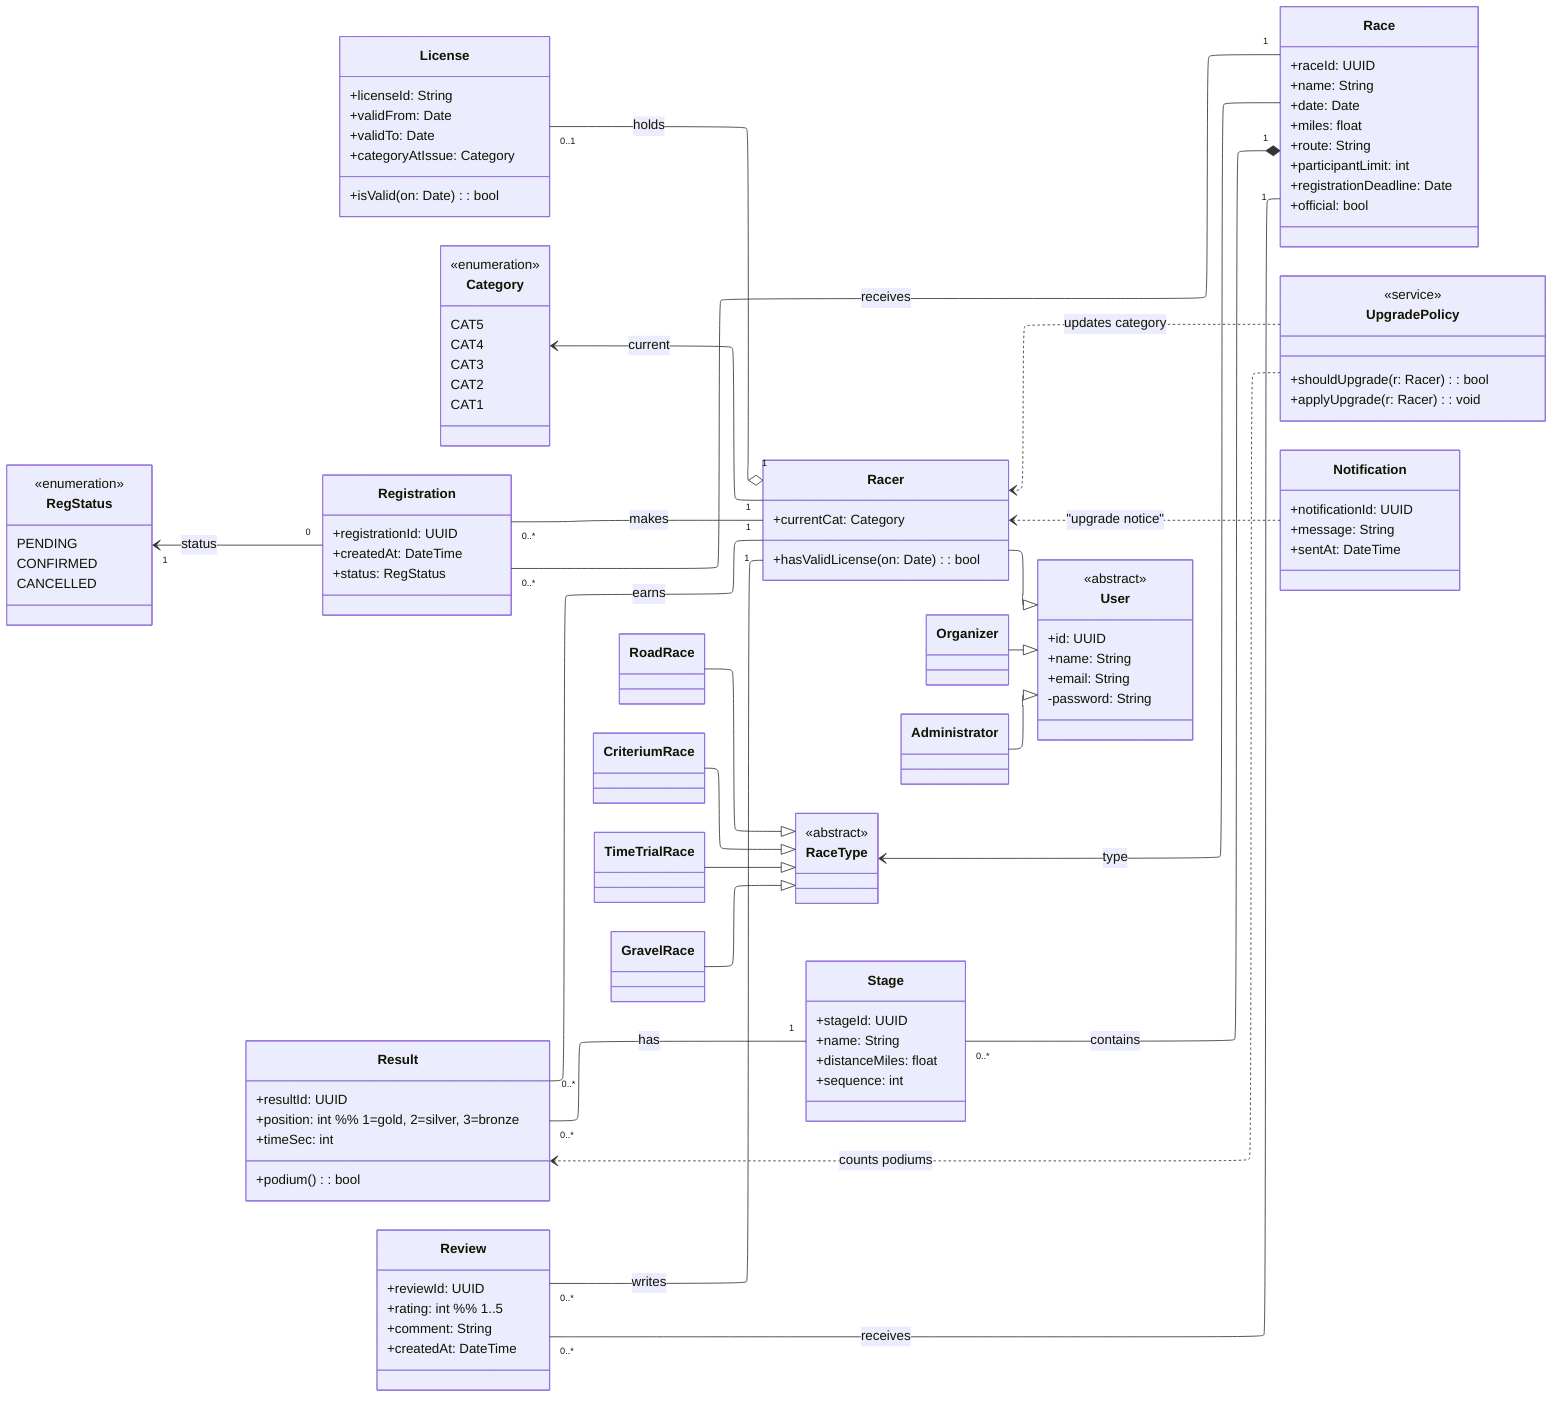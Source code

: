 ---
config:
  layout: elk
---
classDiagram
  direction RL
  class User {
    <<abstract>>
    +id: UUID
    +name: String
    +email: String
    -password: String
  }
  class Racer {
    +currentCat: Category
    +hasValidLicense(on: Date): bool
  }
  class Organizer {
  }
  class Administrator {
  }
  User <|-- Racer
  User <|-- Organizer
  User <|-- Administrator
  class License {
    +licenseId: String
    +validFrom: Date
    +validTo: Date
    +categoryAtIssue: Category
    +isValid(on: Date): bool
  }
  class Category {
    <<enumeration>>
    CAT5
    CAT4
    CAT3
    CAT2
    CAT1
  }
  Racer "1" o-- "0..1" License : holds
  Racer --> Category : current
  class Race {
    +raceId: UUID
    +name: String
    +date: Date
    +miles: float
    +route: String
    +participantLimit: int
    +registrationDeadline: Date
    +official: bool
  }
  class RaceType {
    <<abstract>>
  }
  class RoadRace {
  }
  class CriteriumRace {
  }
  class TimeTrialRace {
  }
  class GravelRace {
  }
  RaceType <|-- RoadRace
  RaceType <|-- CriteriumRace
  RaceType <|-- TimeTrialRace
  RaceType <|-- GravelRace
  Race --> RaceType : type
  Race "1" *-- "0..*" Stage : contains
  class Stage {
    +stageId: UUID
    +name: String
    +distanceMiles: float
    +sequence: int
  }
  class Registration {
    +registrationId: UUID
    +createdAt: DateTime
    +status: RegStatus
  }
  class RegStatus {
    <<enumeration>>
    PENDING
    CONFIRMED
    CANCELLED
  }
  Registration "0" --> "1" RegStatus : status
  Racer "1" -- "0..*" Registration : makes
  Race  "1" -- "0..*" Registration : receives
  class Result {
    +resultId: UUID
    +position: int   %% 1=gold, 2=silver, 3=bronze
    +timeSec: int
    +podium(): bool
  }
  Stage "1" -- "0..*" Result : has
  Racer "1" -- "0..*" Result : earns
  class UpgradePolicy {
    <<service>>
    +shouldUpgrade(r: Racer): bool
    +applyUpgrade(r: Racer): void
  }
  UpgradePolicy ..> Result : counts podiums
  UpgradePolicy ..> Racer : updates category
  class Review {
    +reviewId: UUID
    +rating: int  %% 1..5
    +comment: String
    +createdAt: DateTime
  }
  Racer "1" -- "0..*" Review : writes
  Race  "1" -- "0..*" Review : receives
  class Notification {
    +notificationId: UUID
    +message: String
    +sentAt: DateTime
  }
  Notification ..> Racer : "upgrade notice"